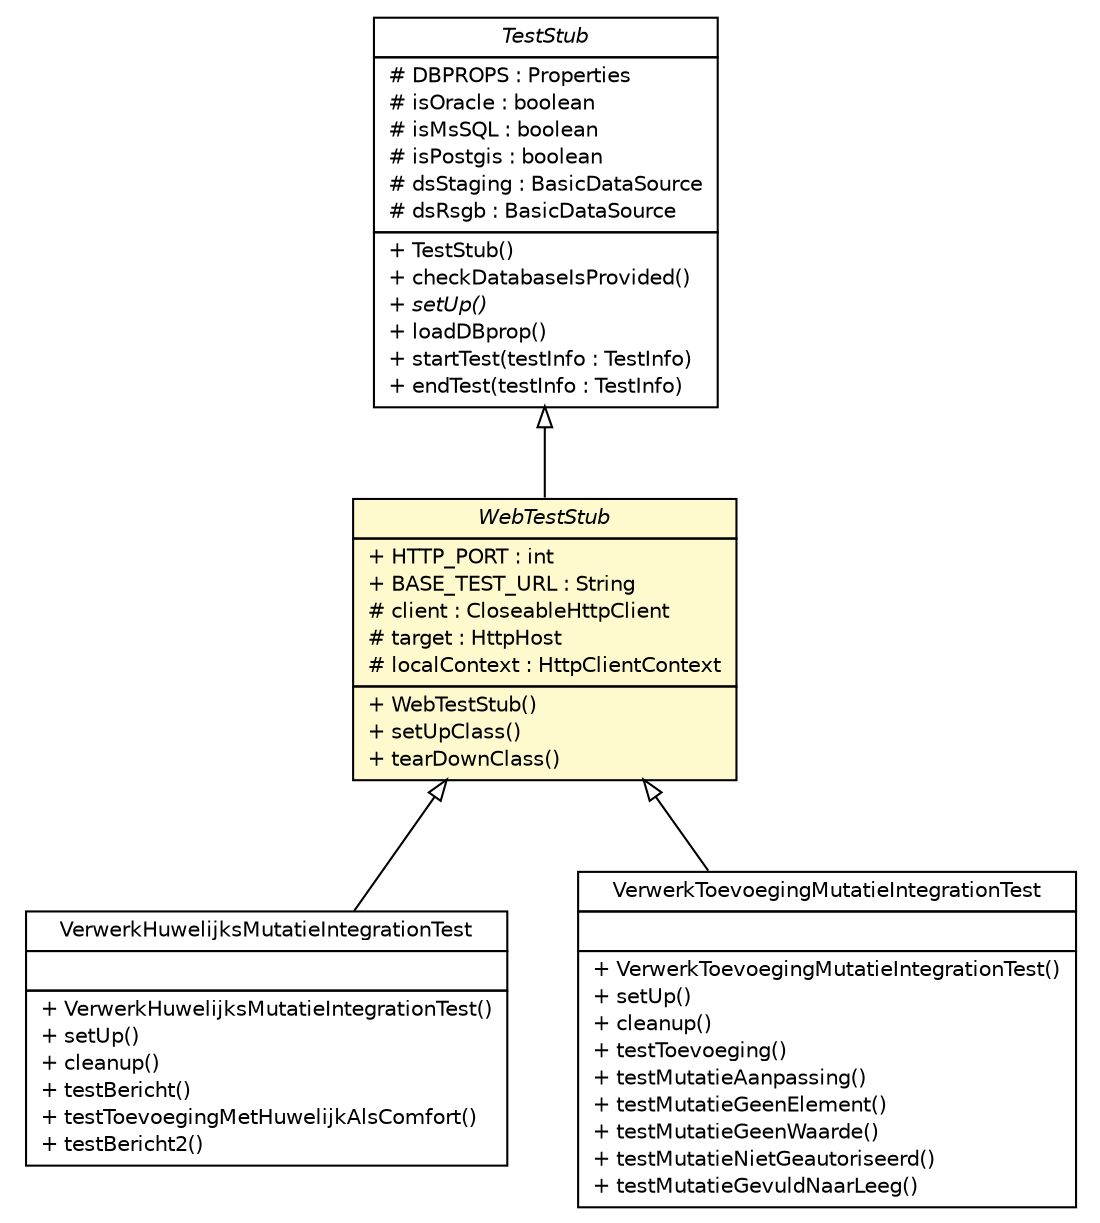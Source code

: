#!/usr/local/bin/dot
#
# Class diagram 
# Generated by UMLGraph version R5_6-24-gf6e263 (http://www.umlgraph.org/)
#

digraph G {
	edge [fontname="Helvetica",fontsize=10,labelfontname="Helvetica",labelfontsize=10];
	node [fontname="Helvetica",fontsize=10,shape=plaintext];
	nodesep=0.25;
	ranksep=0.5;
	// nl.b3p.brmo.stufbg204.TestStub
	c66 [label=<<table title="nl.b3p.brmo.stufbg204.TestStub" border="0" cellborder="1" cellspacing="0" cellpadding="2" port="p" href="./TestStub.html">
		<tr><td><table border="0" cellspacing="0" cellpadding="1">
<tr><td align="center" balign="center"><font face="Helvetica-Oblique"> TestStub </font></td></tr>
		</table></td></tr>
		<tr><td><table border="0" cellspacing="0" cellpadding="1">
<tr><td align="left" balign="left"> # DBPROPS : Properties </td></tr>
<tr><td align="left" balign="left"> # isOracle : boolean </td></tr>
<tr><td align="left" balign="left"> # isMsSQL : boolean </td></tr>
<tr><td align="left" balign="left"> # isPostgis : boolean </td></tr>
<tr><td align="left" balign="left"> # dsStaging : BasicDataSource </td></tr>
<tr><td align="left" balign="left"> # dsRsgb : BasicDataSource </td></tr>
		</table></td></tr>
		<tr><td><table border="0" cellspacing="0" cellpadding="1">
<tr><td align="left" balign="left"> + TestStub() </td></tr>
<tr><td align="left" balign="left"> + checkDatabaseIsProvided() </td></tr>
<tr><td align="left" balign="left"><font face="Helvetica-Oblique" point-size="10.0"> + setUp() </font></td></tr>
<tr><td align="left" balign="left"> + loadDBprop() </td></tr>
<tr><td align="left" balign="left"> + startTest(testInfo : TestInfo) </td></tr>
<tr><td align="left" balign="left"> + endTest(testInfo : TestInfo) </td></tr>
		</table></td></tr>
		</table>>, URL="./TestStub.html", fontname="Helvetica", fontcolor="black", fontsize=10.0];
	// nl.b3p.brmo.stufbg204.VerwerkHuwelijksMutatieIntegrationTest
	c68 [label=<<table title="nl.b3p.brmo.stufbg204.VerwerkHuwelijksMutatieIntegrationTest" border="0" cellborder="1" cellspacing="0" cellpadding="2" port="p" href="./VerwerkHuwelijksMutatieIntegrationTest.html">
		<tr><td><table border="0" cellspacing="0" cellpadding="1">
<tr><td align="center" balign="center"> VerwerkHuwelijksMutatieIntegrationTest </td></tr>
		</table></td></tr>
		<tr><td><table border="0" cellspacing="0" cellpadding="1">
<tr><td align="left" balign="left">  </td></tr>
		</table></td></tr>
		<tr><td><table border="0" cellspacing="0" cellpadding="1">
<tr><td align="left" balign="left"> + VerwerkHuwelijksMutatieIntegrationTest() </td></tr>
<tr><td align="left" balign="left"> + setUp() </td></tr>
<tr><td align="left" balign="left"> + cleanup() </td></tr>
<tr><td align="left" balign="left"> + testBericht() </td></tr>
<tr><td align="left" balign="left"> + testToevoegingMetHuwelijkAlsComfort() </td></tr>
<tr><td align="left" balign="left"> + testBericht2() </td></tr>
		</table></td></tr>
		</table>>, URL="./VerwerkHuwelijksMutatieIntegrationTest.html", fontname="Helvetica", fontcolor="black", fontsize=10.0];
	// nl.b3p.brmo.stufbg204.VerwerkToevoegingMutatieIntegrationTest
	c71 [label=<<table title="nl.b3p.brmo.stufbg204.VerwerkToevoegingMutatieIntegrationTest" border="0" cellborder="1" cellspacing="0" cellpadding="2" port="p" href="./VerwerkToevoegingMutatieIntegrationTest.html">
		<tr><td><table border="0" cellspacing="0" cellpadding="1">
<tr><td align="center" balign="center"> VerwerkToevoegingMutatieIntegrationTest </td></tr>
		</table></td></tr>
		<tr><td><table border="0" cellspacing="0" cellpadding="1">
<tr><td align="left" balign="left">  </td></tr>
		</table></td></tr>
		<tr><td><table border="0" cellspacing="0" cellpadding="1">
<tr><td align="left" balign="left"> + VerwerkToevoegingMutatieIntegrationTest() </td></tr>
<tr><td align="left" balign="left"> + setUp() </td></tr>
<tr><td align="left" balign="left"> + cleanup() </td></tr>
<tr><td align="left" balign="left"> + testToevoeging() </td></tr>
<tr><td align="left" balign="left"> + testMutatieAanpassing() </td></tr>
<tr><td align="left" balign="left"> + testMutatieGeenElement() </td></tr>
<tr><td align="left" balign="left"> + testMutatieGeenWaarde() </td></tr>
<tr><td align="left" balign="left"> + testMutatieNietGeautoriseerd() </td></tr>
<tr><td align="left" balign="left"> + testMutatieGevuldNaarLeeg() </td></tr>
		</table></td></tr>
		</table>>, URL="./VerwerkToevoegingMutatieIntegrationTest.html", fontname="Helvetica", fontcolor="black", fontsize=10.0];
	// nl.b3p.brmo.stufbg204.WebTestStub
	c72 [label=<<table title="nl.b3p.brmo.stufbg204.WebTestStub" border="0" cellborder="1" cellspacing="0" cellpadding="2" port="p" bgcolor="lemonChiffon" href="./WebTestStub.html">
		<tr><td><table border="0" cellspacing="0" cellpadding="1">
<tr><td align="center" balign="center"><font face="Helvetica-Oblique"> WebTestStub </font></td></tr>
		</table></td></tr>
		<tr><td><table border="0" cellspacing="0" cellpadding="1">
<tr><td align="left" balign="left"> + HTTP_PORT : int </td></tr>
<tr><td align="left" balign="left"> + BASE_TEST_URL : String </td></tr>
<tr><td align="left" balign="left"> # client : CloseableHttpClient </td></tr>
<tr><td align="left" balign="left"> # target : HttpHost </td></tr>
<tr><td align="left" balign="left"> # localContext : HttpClientContext </td></tr>
		</table></td></tr>
		<tr><td><table border="0" cellspacing="0" cellpadding="1">
<tr><td align="left" balign="left"> + WebTestStub() </td></tr>
<tr><td align="left" balign="left"> + setUpClass() </td></tr>
<tr><td align="left" balign="left"> + tearDownClass() </td></tr>
		</table></td></tr>
		</table>>, URL="./WebTestStub.html", fontname="Helvetica", fontcolor="black", fontsize=10.0];
	//nl.b3p.brmo.stufbg204.VerwerkHuwelijksMutatieIntegrationTest extends nl.b3p.brmo.stufbg204.WebTestStub
	c72:p -> c68:p [dir=back,arrowtail=empty];
	//nl.b3p.brmo.stufbg204.VerwerkToevoegingMutatieIntegrationTest extends nl.b3p.brmo.stufbg204.WebTestStub
	c72:p -> c71:p [dir=back,arrowtail=empty];
	//nl.b3p.brmo.stufbg204.WebTestStub extends nl.b3p.brmo.stufbg204.TestStub
	c66:p -> c72:p [dir=back,arrowtail=empty];
}

